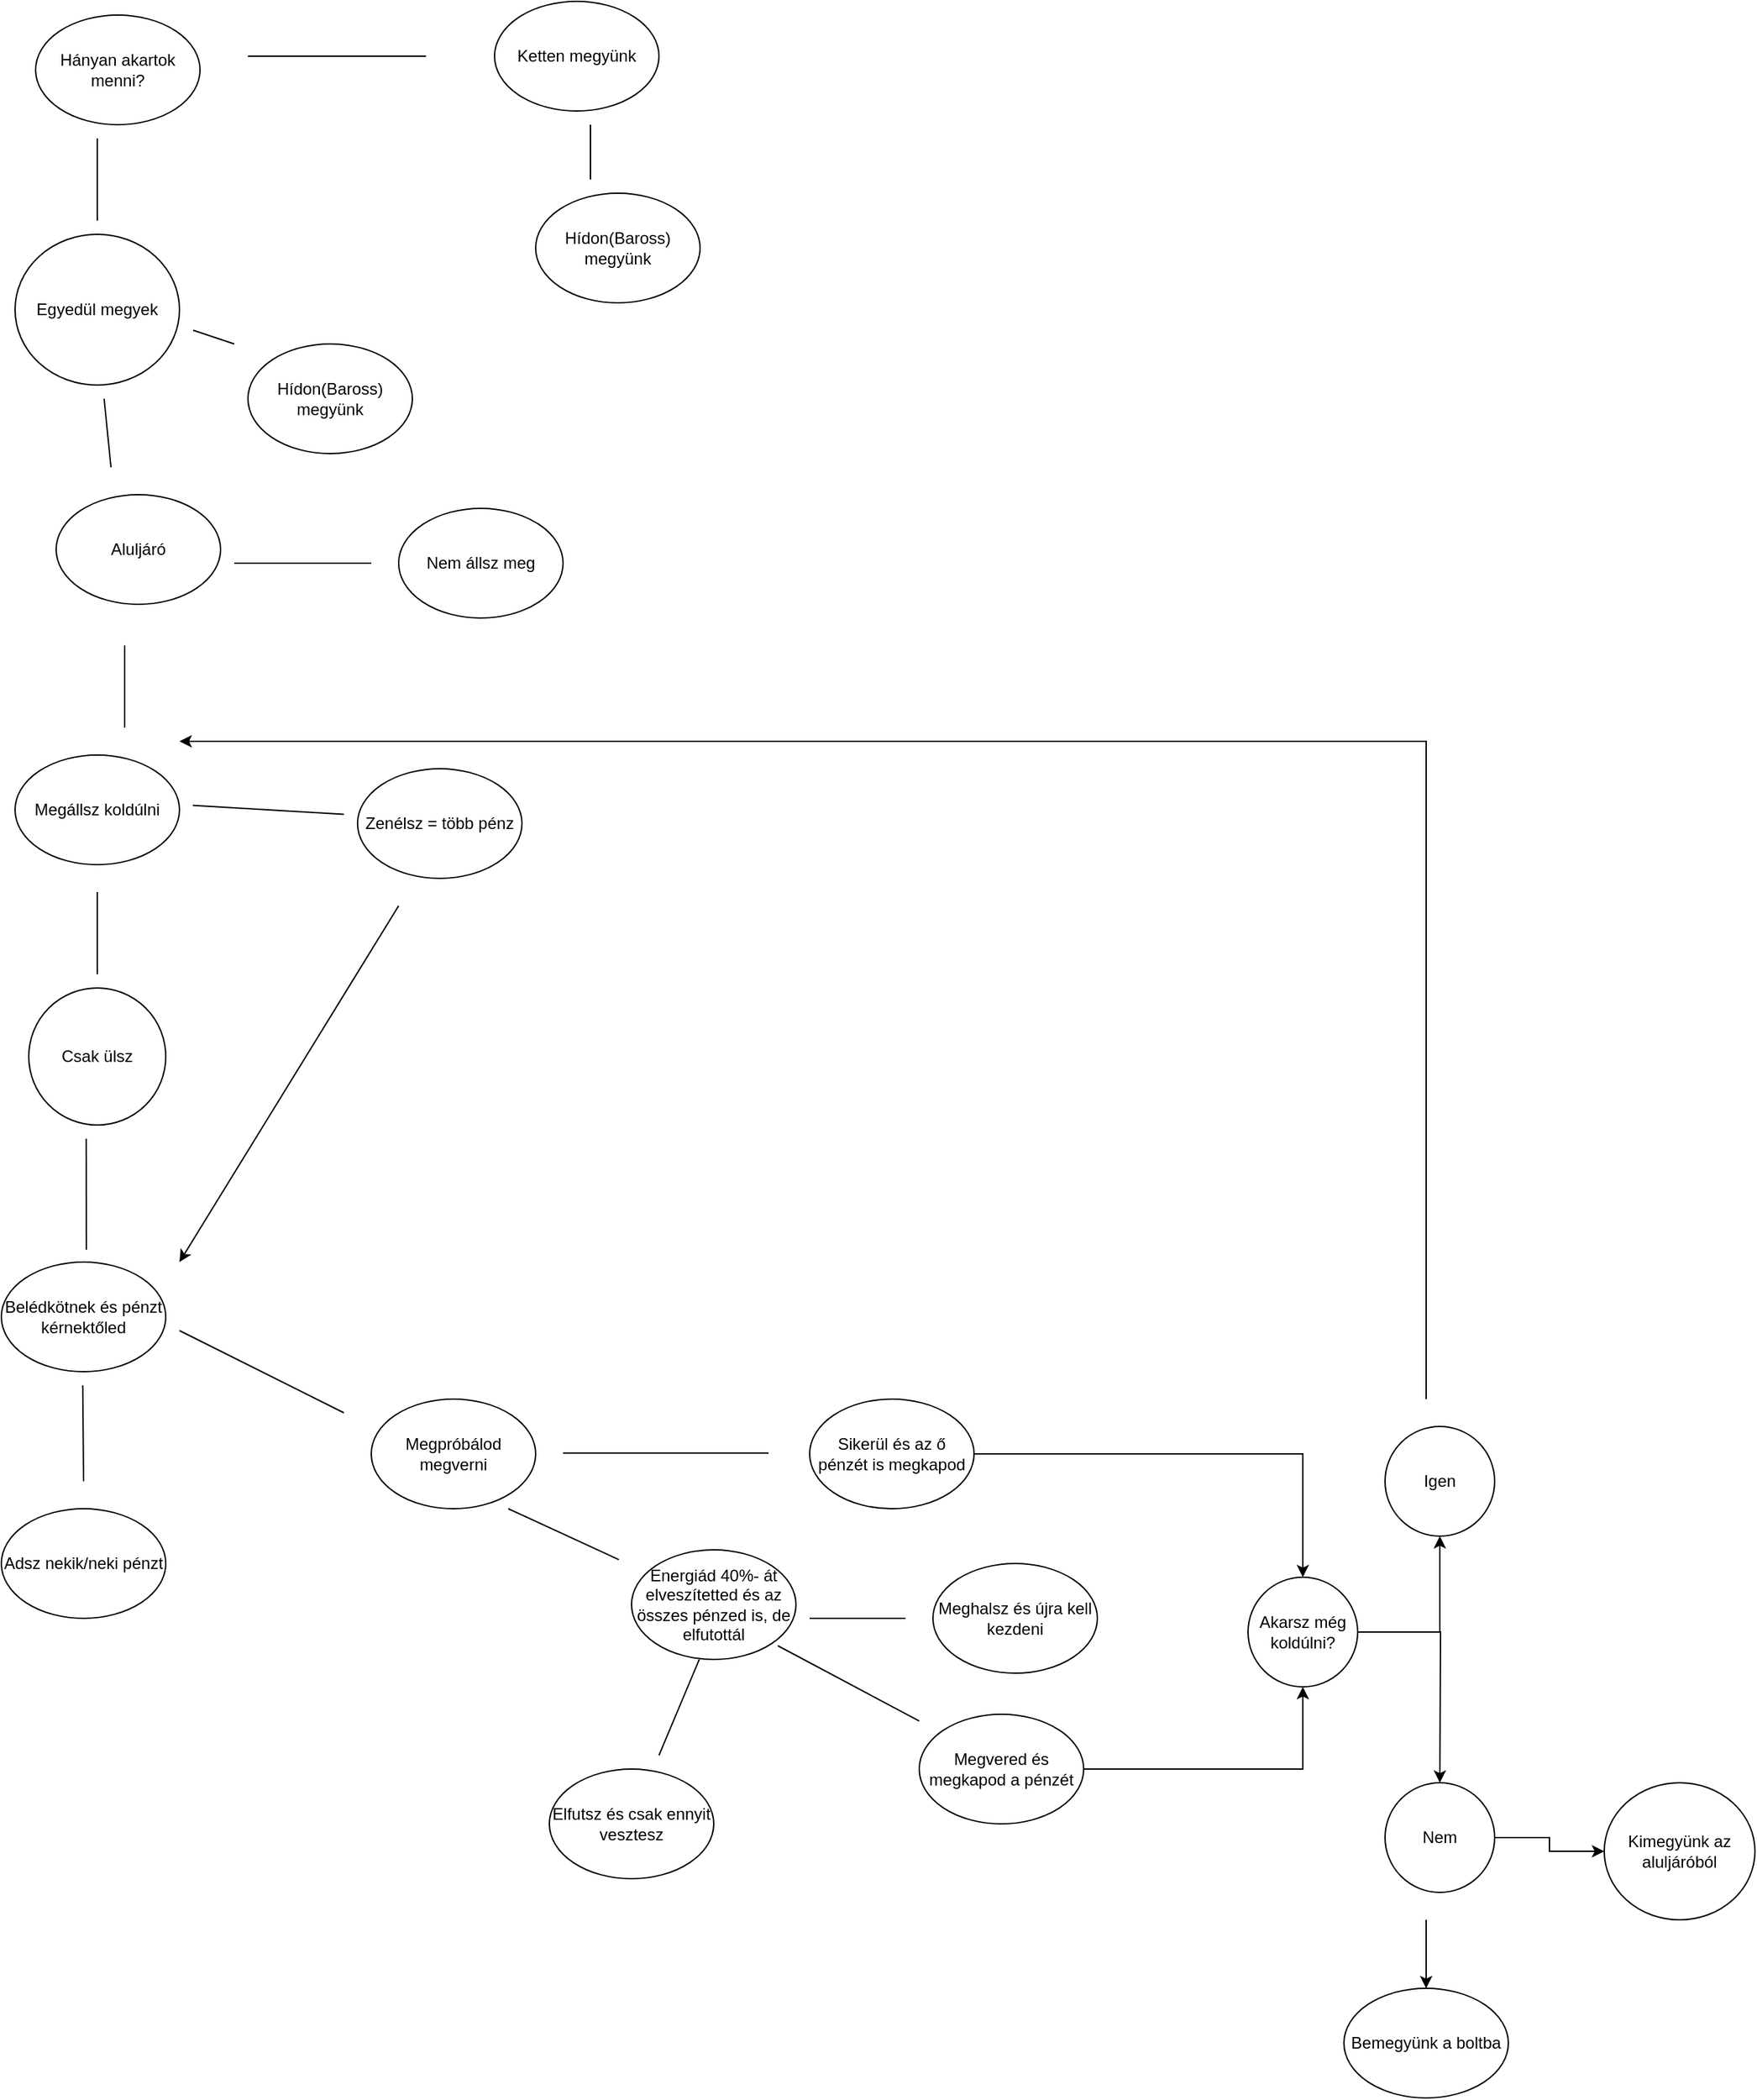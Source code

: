 <mxfile version="22.0.4" type="github">
  <diagram id="l8hXMBHkgcEJcSW0mbfh" name="Page-1">
    <mxGraphModel dx="4200" dy="2388" grid="1" gridSize="10" guides="1" tooltips="1" connect="1" arrows="1" fold="1" page="1" pageScale="1" pageWidth="4681" pageHeight="3300" math="0" shadow="0">
      <root>
        <mxCell id="0" />
        <mxCell id="1" parent="0" />
        <mxCell id="q6-7pDjQP_udpHYZsZ7t-8" value="Hányan akartok menni?" style="ellipse;whiteSpace=wrap;html=1;" vertex="1" parent="1">
          <mxGeometry x="105" y="30" width="120" height="80" as="geometry" />
        </mxCell>
        <mxCell id="q6-7pDjQP_udpHYZsZ7t-9" value="" style="endArrow=none;html=1;rounded=0;" edge="1" parent="1">
          <mxGeometry width="50" height="50" relative="1" as="geometry">
            <mxPoint x="150" y="180" as="sourcePoint" />
            <mxPoint x="150" y="120" as="targetPoint" />
          </mxGeometry>
        </mxCell>
        <mxCell id="q6-7pDjQP_udpHYZsZ7t-10" value="" style="endArrow=none;html=1;rounded=0;" edge="1" parent="1">
          <mxGeometry width="50" height="50" relative="1" as="geometry">
            <mxPoint x="390" y="60" as="sourcePoint" />
            <mxPoint x="260" y="60" as="targetPoint" />
          </mxGeometry>
        </mxCell>
        <mxCell id="q6-7pDjQP_udpHYZsZ7t-12" value="Egyedül megyek" style="ellipse;whiteSpace=wrap;html=1;" vertex="1" parent="1">
          <mxGeometry x="90" y="190" width="120" height="110" as="geometry" />
        </mxCell>
        <mxCell id="q6-7pDjQP_udpHYZsZ7t-13" value="Ketten megyünk" style="ellipse;whiteSpace=wrap;html=1;" vertex="1" parent="1">
          <mxGeometry x="440" y="20" width="120" height="80" as="geometry" />
        </mxCell>
        <mxCell id="q6-7pDjQP_udpHYZsZ7t-14" value="" style="endArrow=none;html=1;rounded=0;" edge="1" parent="1">
          <mxGeometry width="50" height="50" relative="1" as="geometry">
            <mxPoint x="250" y="270" as="sourcePoint" />
            <mxPoint x="220" y="260" as="targetPoint" />
          </mxGeometry>
        </mxCell>
        <mxCell id="q6-7pDjQP_udpHYZsZ7t-15" value="Aluljáró" style="ellipse;whiteSpace=wrap;html=1;" vertex="1" parent="1">
          <mxGeometry x="120" y="380" width="120" height="80" as="geometry" />
        </mxCell>
        <mxCell id="q6-7pDjQP_udpHYZsZ7t-16" value="Hídon(Baross) megyünk" style="ellipse;whiteSpace=wrap;html=1;" vertex="1" parent="1">
          <mxGeometry x="470" y="160" width="120" height="80" as="geometry" />
        </mxCell>
        <mxCell id="q6-7pDjQP_udpHYZsZ7t-18" value="" style="endArrow=none;html=1;rounded=0;" edge="1" parent="1">
          <mxGeometry width="50" height="50" relative="1" as="geometry">
            <mxPoint x="160" y="360" as="sourcePoint" />
            <mxPoint x="155" y="310" as="targetPoint" />
          </mxGeometry>
        </mxCell>
        <mxCell id="q6-7pDjQP_udpHYZsZ7t-19" value="" style="endArrow=none;html=1;rounded=0;" edge="1" parent="1">
          <mxGeometry width="50" height="50" relative="1" as="geometry">
            <mxPoint x="250" y="430" as="sourcePoint" />
            <mxPoint x="350" y="430" as="targetPoint" />
          </mxGeometry>
        </mxCell>
        <mxCell id="q6-7pDjQP_udpHYZsZ7t-20" value="Megállsz koldúlni" style="ellipse;whiteSpace=wrap;html=1;" vertex="1" parent="1">
          <mxGeometry x="90" y="570" width="120" height="80" as="geometry" />
        </mxCell>
        <mxCell id="q6-7pDjQP_udpHYZsZ7t-21" value="Nem állsz meg" style="ellipse;whiteSpace=wrap;html=1;" vertex="1" parent="1">
          <mxGeometry x="370" y="390" width="120" height="80" as="geometry" />
        </mxCell>
        <mxCell id="q6-7pDjQP_udpHYZsZ7t-22" value="" style="endArrow=none;html=1;rounded=0;" edge="1" parent="1">
          <mxGeometry width="50" height="50" relative="1" as="geometry">
            <mxPoint x="219.77" y="606.76" as="sourcePoint" />
            <mxPoint x="330.002" y="613.244" as="targetPoint" />
            <Array as="points" />
          </mxGeometry>
        </mxCell>
        <mxCell id="q6-7pDjQP_udpHYZsZ7t-23" value="Zenélsz = több pénz" style="ellipse;whiteSpace=wrap;html=1;" vertex="1" parent="1">
          <mxGeometry x="340" y="580" width="120" height="80" as="geometry" />
        </mxCell>
        <mxCell id="q6-7pDjQP_udpHYZsZ7t-24" value="Csak ülsz" style="ellipse;whiteSpace=wrap;html=1;aspect=fixed;" vertex="1" parent="1">
          <mxGeometry x="100" y="740" width="100" height="100" as="geometry" />
        </mxCell>
        <mxCell id="q6-7pDjQP_udpHYZsZ7t-25" value="" style="endArrow=none;html=1;rounded=0;" edge="1" parent="1">
          <mxGeometry width="50" height="50" relative="1" as="geometry">
            <mxPoint x="170.0" y="550" as="sourcePoint" />
            <mxPoint x="170.0" y="490" as="targetPoint" />
          </mxGeometry>
        </mxCell>
        <mxCell id="q6-7pDjQP_udpHYZsZ7t-27" value="" style="endArrow=none;html=1;rounded=0;" edge="1" parent="1">
          <mxGeometry width="50" height="50" relative="1" as="geometry">
            <mxPoint x="510" y="150" as="sourcePoint" />
            <mxPoint x="510" y="110" as="targetPoint" />
          </mxGeometry>
        </mxCell>
        <mxCell id="q6-7pDjQP_udpHYZsZ7t-29" value="Hídon(Baross) megyünk" style="ellipse;whiteSpace=wrap;html=1;" vertex="1" parent="1">
          <mxGeometry x="260" y="270" width="120" height="80" as="geometry" />
        </mxCell>
        <mxCell id="q6-7pDjQP_udpHYZsZ7t-37" value="" style="endArrow=none;html=1;rounded=0;" edge="1" parent="1">
          <mxGeometry width="50" height="50" relative="1" as="geometry">
            <mxPoint x="150" y="730" as="sourcePoint" />
            <mxPoint x="150" y="670" as="targetPoint" />
          </mxGeometry>
        </mxCell>
        <mxCell id="q6-7pDjQP_udpHYZsZ7t-38" value="" style="endArrow=none;html=1;rounded=0;" edge="1" parent="1">
          <mxGeometry width="50" height="50" relative="1" as="geometry">
            <mxPoint x="141.91" y="850" as="sourcePoint" />
            <mxPoint x="142" y="931" as="targetPoint" />
          </mxGeometry>
        </mxCell>
        <mxCell id="q6-7pDjQP_udpHYZsZ7t-39" value="Belédkötnek és pénzt kérnektőled&lt;br&gt;" style="ellipse;whiteSpace=wrap;html=1;" vertex="1" parent="1">
          <mxGeometry x="80" y="940.0" width="120" height="80" as="geometry" />
        </mxCell>
        <mxCell id="q6-7pDjQP_udpHYZsZ7t-40" value="" style="endArrow=none;html=1;rounded=0;" edge="1" parent="1">
          <mxGeometry width="50" height="50" relative="1" as="geometry">
            <mxPoint x="139.41" y="1030" as="sourcePoint" />
            <mxPoint x="140" y="1100" as="targetPoint" />
          </mxGeometry>
        </mxCell>
        <mxCell id="q6-7pDjQP_udpHYZsZ7t-41" value="" style="endArrow=none;html=1;rounded=0;" edge="1" parent="1">
          <mxGeometry width="50" height="50" relative="1" as="geometry">
            <mxPoint x="330" y="1050" as="sourcePoint" />
            <mxPoint x="210" y="990" as="targetPoint" />
          </mxGeometry>
        </mxCell>
        <mxCell id="q6-7pDjQP_udpHYZsZ7t-42" value="Adsz nekik/neki pénzt" style="ellipse;whiteSpace=wrap;html=1;" vertex="1" parent="1">
          <mxGeometry x="80.0" y="1120" width="120" height="80" as="geometry" />
        </mxCell>
        <mxCell id="q6-7pDjQP_udpHYZsZ7t-43" value="Megpróbálod megverni" style="ellipse;whiteSpace=wrap;html=1;" vertex="1" parent="1">
          <mxGeometry x="350" y="1040" width="120" height="80" as="geometry" />
        </mxCell>
        <mxCell id="q6-7pDjQP_udpHYZsZ7t-44" value="" style="endArrow=none;html=1;rounded=0;" edge="1" parent="1">
          <mxGeometry width="50" height="50" relative="1" as="geometry">
            <mxPoint x="450" y="1120" as="sourcePoint" />
            <mxPoint x="530.741" y="1157.162" as="targetPoint" />
          </mxGeometry>
        </mxCell>
        <mxCell id="q6-7pDjQP_udpHYZsZ7t-45" value="Energiád 40%- át elveszítetted és az összes pénzed is, de elfutottál" style="ellipse;whiteSpace=wrap;html=1;" vertex="1" parent="1">
          <mxGeometry x="540" y="1150" width="120" height="80" as="geometry" />
        </mxCell>
        <mxCell id="q6-7pDjQP_udpHYZsZ7t-46" value="" style="endArrow=none;html=1;rounded=0;" edge="1" parent="1">
          <mxGeometry width="50" height="50" relative="1" as="geometry">
            <mxPoint x="589.41" y="1230" as="sourcePoint" />
            <mxPoint x="560" y="1300" as="targetPoint" />
            <Array as="points">
              <mxPoint x="589.41" y="1230" />
            </Array>
          </mxGeometry>
        </mxCell>
        <mxCell id="q6-7pDjQP_udpHYZsZ7t-47" value="Elfutsz és csak ennyit vesztesz" style="ellipse;whiteSpace=wrap;html=1;" vertex="1" parent="1">
          <mxGeometry x="480" y="1310" width="120" height="80" as="geometry" />
        </mxCell>
        <mxCell id="q6-7pDjQP_udpHYZsZ7t-48" value="" style="endArrow=none;html=1;rounded=0;" edge="1" parent="1">
          <mxGeometry width="50" height="50" relative="1" as="geometry">
            <mxPoint x="670" y="1200" as="sourcePoint" />
            <mxPoint x="740" y="1200" as="targetPoint" />
          </mxGeometry>
        </mxCell>
        <mxCell id="q6-7pDjQP_udpHYZsZ7t-49" value="Meghalsz és újra kell kezdeni" style="ellipse;whiteSpace=wrap;html=1;" vertex="1" parent="1">
          <mxGeometry x="760" y="1160" width="120" height="80" as="geometry" />
        </mxCell>
        <mxCell id="q6-7pDjQP_udpHYZsZ7t-50" value="" style="endArrow=none;html=1;rounded=0;" edge="1" parent="1">
          <mxGeometry width="50" height="50" relative="1" as="geometry">
            <mxPoint x="490" y="1079.41" as="sourcePoint" />
            <mxPoint x="640" y="1079.41" as="targetPoint" />
          </mxGeometry>
        </mxCell>
        <mxCell id="q6-7pDjQP_udpHYZsZ7t-57" value="" style="edgeStyle=orthogonalEdgeStyle;rounded=0;orthogonalLoop=1;jettySize=auto;html=1;" edge="1" parent="1" source="q6-7pDjQP_udpHYZsZ7t-51" target="q6-7pDjQP_udpHYZsZ7t-56">
          <mxGeometry relative="1" as="geometry" />
        </mxCell>
        <mxCell id="q6-7pDjQP_udpHYZsZ7t-51" value="Sikerül és az ő pénzét is megkapod" style="ellipse;whiteSpace=wrap;html=1;" vertex="1" parent="1">
          <mxGeometry x="670" y="1040" width="120" height="80" as="geometry" />
        </mxCell>
        <mxCell id="q6-7pDjQP_udpHYZsZ7t-52" value="" style="endArrow=none;html=1;rounded=0;" edge="1" parent="1">
          <mxGeometry width="50" height="50" relative="1" as="geometry">
            <mxPoint x="646.78" y="1220" as="sourcePoint" />
            <mxPoint x="750.0" y="1274.952" as="targetPoint" />
          </mxGeometry>
        </mxCell>
        <mxCell id="q6-7pDjQP_udpHYZsZ7t-59" value="" style="edgeStyle=orthogonalEdgeStyle;rounded=0;orthogonalLoop=1;jettySize=auto;html=1;entryX=0.5;entryY=1;entryDx=0;entryDy=0;" edge="1" parent="1" source="q6-7pDjQP_udpHYZsZ7t-53" target="q6-7pDjQP_udpHYZsZ7t-56">
          <mxGeometry relative="1" as="geometry">
            <mxPoint x="970" y="1320" as="targetPoint" />
          </mxGeometry>
        </mxCell>
        <mxCell id="q6-7pDjQP_udpHYZsZ7t-53" value="Megvered és megkapod a pénzét" style="ellipse;whiteSpace=wrap;html=1;" vertex="1" parent="1">
          <mxGeometry x="750" y="1270" width="120" height="80" as="geometry" />
        </mxCell>
        <mxCell id="q6-7pDjQP_udpHYZsZ7t-61" value="" style="edgeStyle=orthogonalEdgeStyle;rounded=0;orthogonalLoop=1;jettySize=auto;html=1;" edge="1" parent="1" source="q6-7pDjQP_udpHYZsZ7t-56" target="q6-7pDjQP_udpHYZsZ7t-60">
          <mxGeometry relative="1" as="geometry" />
        </mxCell>
        <mxCell id="q6-7pDjQP_udpHYZsZ7t-63" style="edgeStyle=orthogonalEdgeStyle;rounded=0;orthogonalLoop=1;jettySize=auto;html=1;" edge="1" parent="1" source="q6-7pDjQP_udpHYZsZ7t-56">
          <mxGeometry relative="1" as="geometry">
            <mxPoint x="1130" y="1320" as="targetPoint" />
          </mxGeometry>
        </mxCell>
        <mxCell id="q6-7pDjQP_udpHYZsZ7t-56" value="Akarsz még koldúlni?" style="ellipse;whiteSpace=wrap;html=1;" vertex="1" parent="1">
          <mxGeometry x="990" y="1170" width="80" height="80" as="geometry" />
        </mxCell>
        <mxCell id="q6-7pDjQP_udpHYZsZ7t-60" value="Igen" style="ellipse;whiteSpace=wrap;html=1;" vertex="1" parent="1">
          <mxGeometry x="1090" y="1060" width="80" height="80" as="geometry" />
        </mxCell>
        <mxCell id="q6-7pDjQP_udpHYZsZ7t-72" value="" style="edgeStyle=orthogonalEdgeStyle;rounded=0;orthogonalLoop=1;jettySize=auto;html=1;" edge="1" parent="1" source="q6-7pDjQP_udpHYZsZ7t-64" target="q6-7pDjQP_udpHYZsZ7t-71">
          <mxGeometry relative="1" as="geometry" />
        </mxCell>
        <mxCell id="q6-7pDjQP_udpHYZsZ7t-64" value="Nem" style="ellipse;whiteSpace=wrap;html=1;" vertex="1" parent="1">
          <mxGeometry x="1090" y="1320" width="80" height="80" as="geometry" />
        </mxCell>
        <mxCell id="q6-7pDjQP_udpHYZsZ7t-67" value="" style="endArrow=classic;html=1;rounded=0;" edge="1" parent="1">
          <mxGeometry width="50" height="50" relative="1" as="geometry">
            <mxPoint x="1120" y="1040" as="sourcePoint" />
            <mxPoint x="210" y="560" as="targetPoint" />
            <Array as="points">
              <mxPoint x="1120" y="560" />
            </Array>
          </mxGeometry>
        </mxCell>
        <mxCell id="q6-7pDjQP_udpHYZsZ7t-68" value="" style="endArrow=classic;html=1;rounded=0;" edge="1" parent="1">
          <mxGeometry width="50" height="50" relative="1" as="geometry">
            <mxPoint x="370" y="680" as="sourcePoint" />
            <mxPoint x="210" y="940" as="targetPoint" />
          </mxGeometry>
        </mxCell>
        <mxCell id="q6-7pDjQP_udpHYZsZ7t-69" value="" style="endArrow=classic;html=1;rounded=0;" edge="1" parent="1" target="q6-7pDjQP_udpHYZsZ7t-70">
          <mxGeometry width="50" height="50" relative="1" as="geometry">
            <mxPoint x="1120" y="1420" as="sourcePoint" />
            <mxPoint x="1120" y="1510" as="targetPoint" />
          </mxGeometry>
        </mxCell>
        <mxCell id="q6-7pDjQP_udpHYZsZ7t-70" value="Bemegyünk a boltba" style="ellipse;whiteSpace=wrap;html=1;" vertex="1" parent="1">
          <mxGeometry x="1060" y="1470" width="120" height="80" as="geometry" />
        </mxCell>
        <mxCell id="q6-7pDjQP_udpHYZsZ7t-71" value="Kimegyünk az aluljáróból" style="ellipse;whiteSpace=wrap;html=1;" vertex="1" parent="1">
          <mxGeometry x="1250" y="1320" width="110" height="100" as="geometry" />
        </mxCell>
      </root>
    </mxGraphModel>
  </diagram>
</mxfile>
